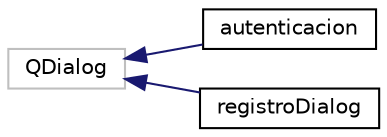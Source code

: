 digraph "Representación gráfica de la clase"
{
  edge [fontname="Helvetica",fontsize="10",labelfontname="Helvetica",labelfontsize="10"];
  node [fontname="Helvetica",fontsize="10",shape=record];
  rankdir="LR";
  Node7 [label="QDialog",height=0.2,width=0.4,color="grey75", fillcolor="white", style="filled"];
  Node7 -> Node0 [dir="back",color="midnightblue",fontsize="10",style="solid",fontname="Helvetica"];
  Node0 [label="autenticacion",height=0.2,width=0.4,color="black", fillcolor="white", style="filled",URL="$classautenticacion.html",tooltip="The autenticacion class Clase principal que permite o restringe el acceso de los usuarios y ofrece la..."];
  Node7 -> Node9 [dir="back",color="midnightblue",fontsize="10",style="solid",fontname="Helvetica"];
  Node9 [label="registroDialog",height=0.2,width=0.4,color="black", fillcolor="white", style="filled",URL="$classregistro_dialog.html",tooltip="The registroDialog class Clase que permite registrar usuarios en la base de datos. "];
}
